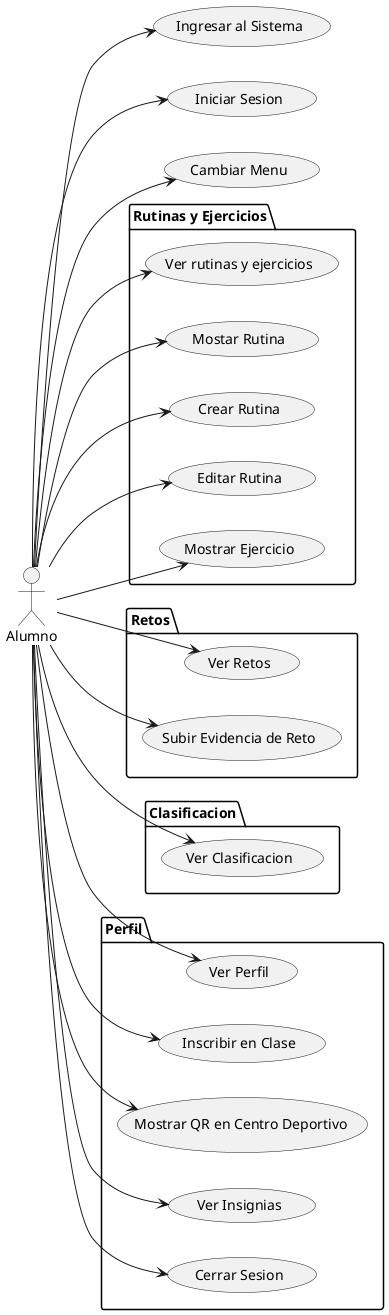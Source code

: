 @startuml CdU_Alumno
left to right direction

actor Alumno

package "Rutinas y Ejercicios" {
    usecase "Ver rutinas y ejercicios" as IrARutinasYEjercicios

   
        usecase "Mostar Rutina" as MostrarRutina
        usecase "Crear Rutina" as CrearRutina
        usecase "Editar Rutina" as EditarRutina
    

   
        usecase "Mostrar Ejercicio" as MostrarEjercicio
    
}

package Retos {
    usecase "Ver Retos" as IrARetos
    usecase "Subir Evidencia de Reto" as SubirEvidencia
}

package Clasificacion {
    usecase "Ver Clasificacion" as IrAClasificacion
}

package Perfil {
    usecase "Ver Perfil" as IrAPerfil
    usecase "Inscribir en Clase" as InscribirEnClase
    usecase "Mostrar QR en Centro Deportivo" as MostrarQRCentros
    usecase "Ver Insignias" as VerInsignias
    usecase "Cerrar Sesion" as CerrarSesion
}

usecase "Ingresar al Sistema" as IngresarAlSistema
usecase "Iniciar Sesion" as IniciarSesion

usecase "Cambiar Menu" as CambiarMenu

Alumno --> IngresarAlSistema
Alumno --> IniciarSesion
Alumno --> CerrarSesion
Alumno --> CambiarMenu

Alumno --> IrARutinasYEjercicios
Alumno --> MostrarRutina
Alumno --> CrearRutina
Alumno --> EditarRutina
Alumno --> MostrarEjercicio

Alumno --> IrARetos
Alumno --> SubirEvidencia

Alumno --> IrAClasificacion

Alumno --> IrAPerfil
Alumno --> InscribirEnClase
Alumno --> MostrarQRCentros
Alumno --> VerInsignias

@enduml
